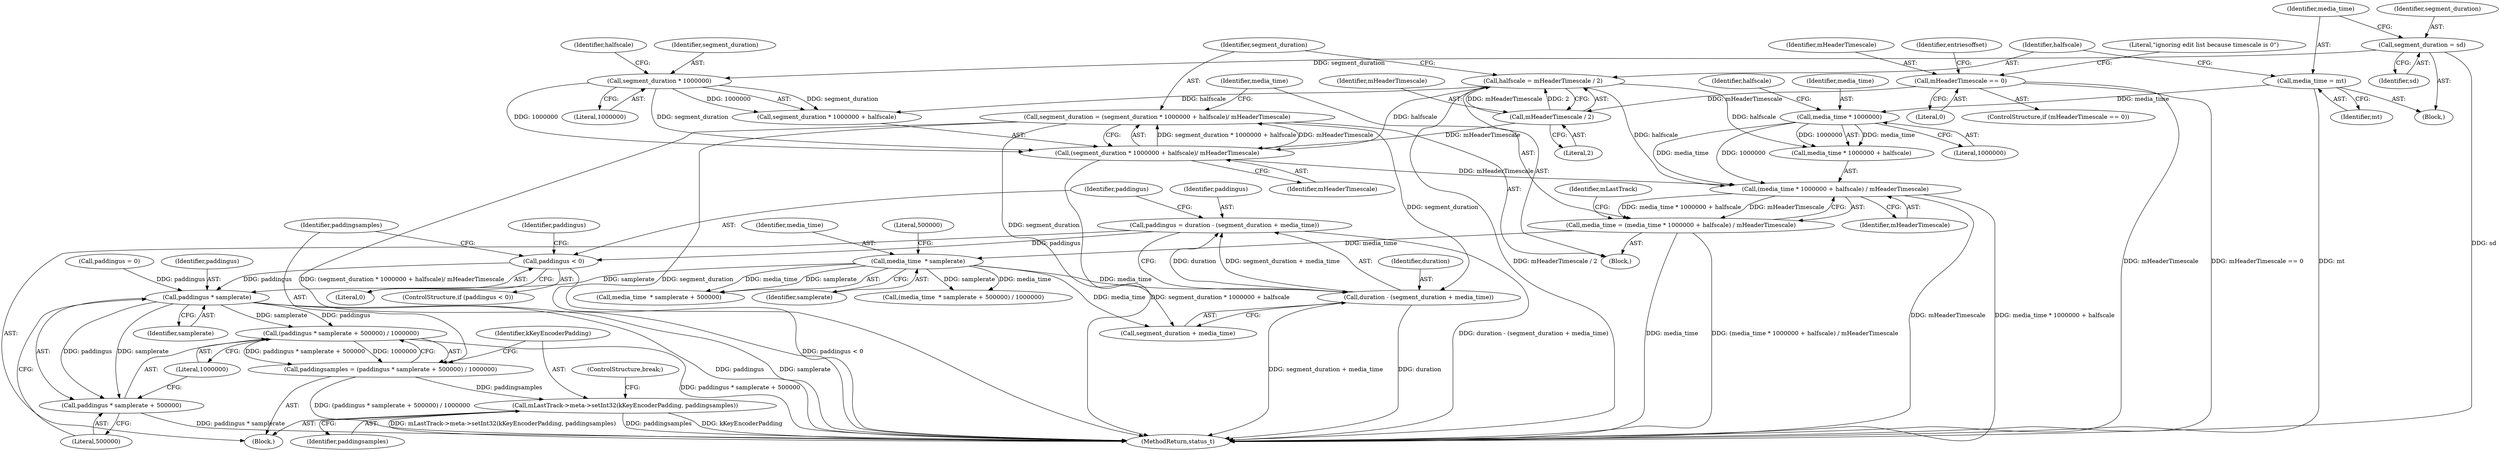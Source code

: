 digraph "0_Android_463a6f807e187828442949d1924e143cf07778c6@integer" {
"1000768" [label="(Call,paddingus = duration - (segment_duration + media_time))"];
"1000770" [label="(Call,duration - (segment_duration + media_time))"];
"1000717" [label="(Call,segment_duration = (segment_duration * 1000000 + halfscale)/ mHeaderTimescale)"];
"1000719" [label="(Call,(segment_duration * 1000000 + halfscale)/ mHeaderTimescale)"];
"1000721" [label="(Call,segment_duration * 1000000)"];
"1000701" [label="(Call,segment_duration = sd)"];
"1000712" [label="(Call,halfscale = mHeaderTimescale / 2)"];
"1000714" [label="(Call,mHeaderTimescale / 2)"];
"1000634" [label="(Call,mHeaderTimescale == 0)"];
"1000759" [label="(Call,media_time  * samplerate)"];
"1000726" [label="(Call,media_time = (media_time * 1000000 + halfscale) / mHeaderTimescale)"];
"1000728" [label="(Call,(media_time * 1000000 + halfscale) / mHeaderTimescale)"];
"1000730" [label="(Call,media_time * 1000000)"];
"1000704" [label="(Call,media_time = mt)"];
"1000776" [label="(Call,paddingus < 0)"];
"1000788" [label="(Call,paddingus * samplerate)"];
"1000786" [label="(Call,(paddingus * samplerate + 500000) / 1000000)"];
"1000784" [label="(Call,paddingsamples = (paddingus * samplerate + 500000) / 1000000)"];
"1000793" [label="(Call,mLastTrack->meta->setInt32(kKeyEncoderPadding, paddingsamples))"];
"1000787" [label="(Call,paddingus * samplerate + 500000)"];
"1000786" [label="(Call,(paddingus * samplerate + 500000) / 1000000)"];
"1000753" [label="(Block,)"];
"1000679" [label="(Block,)"];
"1000761" [label="(Identifier,samplerate)"];
"1000718" [label="(Identifier,segment_duration)"];
"1000734" [label="(Identifier,mHeaderTimescale)"];
"1000732" [label="(Literal,1000000)"];
"1000758" [label="(Call,media_time  * samplerate + 500000)"];
"1000769" [label="(Identifier,paddingus)"];
"1000636" [label="(Literal,0)"];
"1000795" [label="(Identifier,paddingsamples)"];
"1000784" [label="(Call,paddingsamples = (paddingus * samplerate + 500000) / 1000000)"];
"1000770" [label="(Call,duration - (segment_duration + media_time))"];
"1000703" [label="(Identifier,sd)"];
"1000719" [label="(Call,(segment_duration * 1000000 + halfscale)/ mHeaderTimescale)"];
"1000777" [label="(Identifier,paddingus)"];
"1000727" [label="(Identifier,media_time)"];
"1000641" [label="(Block,)"];
"1000722" [label="(Identifier,segment_duration)"];
"1000724" [label="(Identifier,halfscale)"];
"1000706" [label="(Identifier,mt)"];
"1000768" [label="(Call,paddingus = duration - (segment_duration + media_time))"];
"1000714" [label="(Call,mHeaderTimescale / 2)"];
"1000788" [label="(Call,paddingus * samplerate)"];
"1000760" [label="(Identifier,media_time)"];
"1000730" [label="(Call,media_time * 1000000)"];
"1000780" [label="(Call,paddingus = 0)"];
"1000728" [label="(Call,(media_time * 1000000 + halfscale) / mHeaderTimescale)"];
"1000757" [label="(Call,(media_time  * samplerate + 500000) / 1000000)"];
"1000712" [label="(Call,halfscale = mHeaderTimescale / 2)"];
"1000723" [label="(Literal,1000000)"];
"1000726" [label="(Call,media_time = (media_time * 1000000 + halfscale) / mHeaderTimescale)"];
"1000785" [label="(Identifier,paddingsamples)"];
"1000731" [label="(Identifier,media_time)"];
"1000796" [label="(ControlStructure,break;)"];
"1000776" [label="(Call,paddingus < 0)"];
"1000644" [label="(Identifier,entriesoffset)"];
"1000790" [label="(Identifier,samplerate)"];
"1000771" [label="(Identifier,duration)"];
"1000704" [label="(Call,media_time = mt)"];
"1000715" [label="(Identifier,mHeaderTimescale)"];
"1000739" [label="(Identifier,mLastTrack)"];
"1000792" [label="(Literal,1000000)"];
"1000762" [label="(Literal,500000)"];
"1000781" [label="(Identifier,paddingus)"];
"1000775" [label="(ControlStructure,if (paddingus < 0))"];
"1000787" [label="(Call,paddingus * samplerate + 500000)"];
"1000717" [label="(Call,segment_duration = (segment_duration * 1000000 + halfscale)/ mHeaderTimescale)"];
"1000716" [label="(Literal,2)"];
"1000721" [label="(Call,segment_duration * 1000000)"];
"1000639" [label="(Literal,\"ignoring edit list because timescale is 0\")"];
"1000772" [label="(Call,segment_duration + media_time)"];
"1000791" [label="(Literal,500000)"];
"1000733" [label="(Identifier,halfscale)"];
"1000794" [label="(Identifier,kKeyEncoderPadding)"];
"1002911" [label="(MethodReturn,status_t)"];
"1000793" [label="(Call,mLastTrack->meta->setInt32(kKeyEncoderPadding, paddingsamples))"];
"1000789" [label="(Identifier,paddingus)"];
"1000635" [label="(Identifier,mHeaderTimescale)"];
"1000701" [label="(Call,segment_duration = sd)"];
"1000702" [label="(Identifier,segment_duration)"];
"1000713" [label="(Identifier,halfscale)"];
"1000633" [label="(ControlStructure,if (mHeaderTimescale == 0))"];
"1000720" [label="(Call,segment_duration * 1000000 + halfscale)"];
"1000725" [label="(Identifier,mHeaderTimescale)"];
"1000634" [label="(Call,mHeaderTimescale == 0)"];
"1000705" [label="(Identifier,media_time)"];
"1000778" [label="(Literal,0)"];
"1000759" [label="(Call,media_time  * samplerate)"];
"1000729" [label="(Call,media_time * 1000000 + halfscale)"];
"1000768" -> "1000753"  [label="AST: "];
"1000768" -> "1000770"  [label="CFG: "];
"1000769" -> "1000768"  [label="AST: "];
"1000770" -> "1000768"  [label="AST: "];
"1000777" -> "1000768"  [label="CFG: "];
"1000768" -> "1002911"  [label="DDG: duration - (segment_duration + media_time)"];
"1000770" -> "1000768"  [label="DDG: duration"];
"1000770" -> "1000768"  [label="DDG: segment_duration + media_time"];
"1000768" -> "1000776"  [label="DDG: paddingus"];
"1000770" -> "1000772"  [label="CFG: "];
"1000771" -> "1000770"  [label="AST: "];
"1000772" -> "1000770"  [label="AST: "];
"1000770" -> "1002911"  [label="DDG: segment_duration + media_time"];
"1000770" -> "1002911"  [label="DDG: duration"];
"1000717" -> "1000770"  [label="DDG: segment_duration"];
"1000759" -> "1000770"  [label="DDG: media_time"];
"1000717" -> "1000641"  [label="AST: "];
"1000717" -> "1000719"  [label="CFG: "];
"1000718" -> "1000717"  [label="AST: "];
"1000719" -> "1000717"  [label="AST: "];
"1000727" -> "1000717"  [label="CFG: "];
"1000717" -> "1002911"  [label="DDG: (segment_duration * 1000000 + halfscale)/ mHeaderTimescale"];
"1000717" -> "1002911"  [label="DDG: segment_duration"];
"1000719" -> "1000717"  [label="DDG: segment_duration * 1000000 + halfscale"];
"1000719" -> "1000717"  [label="DDG: mHeaderTimescale"];
"1000717" -> "1000772"  [label="DDG: segment_duration"];
"1000719" -> "1000725"  [label="CFG: "];
"1000720" -> "1000719"  [label="AST: "];
"1000725" -> "1000719"  [label="AST: "];
"1000719" -> "1002911"  [label="DDG: segment_duration * 1000000 + halfscale"];
"1000721" -> "1000719"  [label="DDG: segment_duration"];
"1000721" -> "1000719"  [label="DDG: 1000000"];
"1000712" -> "1000719"  [label="DDG: halfscale"];
"1000714" -> "1000719"  [label="DDG: mHeaderTimescale"];
"1000719" -> "1000728"  [label="DDG: mHeaderTimescale"];
"1000721" -> "1000720"  [label="AST: "];
"1000721" -> "1000723"  [label="CFG: "];
"1000722" -> "1000721"  [label="AST: "];
"1000723" -> "1000721"  [label="AST: "];
"1000724" -> "1000721"  [label="CFG: "];
"1000721" -> "1000720"  [label="DDG: segment_duration"];
"1000721" -> "1000720"  [label="DDG: 1000000"];
"1000701" -> "1000721"  [label="DDG: segment_duration"];
"1000701" -> "1000679"  [label="AST: "];
"1000701" -> "1000703"  [label="CFG: "];
"1000702" -> "1000701"  [label="AST: "];
"1000703" -> "1000701"  [label="AST: "];
"1000705" -> "1000701"  [label="CFG: "];
"1000701" -> "1002911"  [label="DDG: sd"];
"1000712" -> "1000641"  [label="AST: "];
"1000712" -> "1000714"  [label="CFG: "];
"1000713" -> "1000712"  [label="AST: "];
"1000714" -> "1000712"  [label="AST: "];
"1000718" -> "1000712"  [label="CFG: "];
"1000712" -> "1002911"  [label="DDG: mHeaderTimescale / 2"];
"1000714" -> "1000712"  [label="DDG: mHeaderTimescale"];
"1000714" -> "1000712"  [label="DDG: 2"];
"1000712" -> "1000720"  [label="DDG: halfscale"];
"1000712" -> "1000728"  [label="DDG: halfscale"];
"1000712" -> "1000729"  [label="DDG: halfscale"];
"1000714" -> "1000716"  [label="CFG: "];
"1000715" -> "1000714"  [label="AST: "];
"1000716" -> "1000714"  [label="AST: "];
"1000634" -> "1000714"  [label="DDG: mHeaderTimescale"];
"1000634" -> "1000633"  [label="AST: "];
"1000634" -> "1000636"  [label="CFG: "];
"1000635" -> "1000634"  [label="AST: "];
"1000636" -> "1000634"  [label="AST: "];
"1000639" -> "1000634"  [label="CFG: "];
"1000644" -> "1000634"  [label="CFG: "];
"1000634" -> "1002911"  [label="DDG: mHeaderTimescale"];
"1000634" -> "1002911"  [label="DDG: mHeaderTimescale == 0"];
"1000759" -> "1000758"  [label="AST: "];
"1000759" -> "1000761"  [label="CFG: "];
"1000760" -> "1000759"  [label="AST: "];
"1000761" -> "1000759"  [label="AST: "];
"1000762" -> "1000759"  [label="CFG: "];
"1000759" -> "1000757"  [label="DDG: media_time"];
"1000759" -> "1000757"  [label="DDG: samplerate"];
"1000759" -> "1000758"  [label="DDG: media_time"];
"1000759" -> "1000758"  [label="DDG: samplerate"];
"1000726" -> "1000759"  [label="DDG: media_time"];
"1000759" -> "1000772"  [label="DDG: media_time"];
"1000759" -> "1000788"  [label="DDG: samplerate"];
"1000726" -> "1000641"  [label="AST: "];
"1000726" -> "1000728"  [label="CFG: "];
"1000727" -> "1000726"  [label="AST: "];
"1000728" -> "1000726"  [label="AST: "];
"1000739" -> "1000726"  [label="CFG: "];
"1000726" -> "1002911"  [label="DDG: media_time"];
"1000726" -> "1002911"  [label="DDG: (media_time * 1000000 + halfscale) / mHeaderTimescale"];
"1000728" -> "1000726"  [label="DDG: media_time * 1000000 + halfscale"];
"1000728" -> "1000726"  [label="DDG: mHeaderTimescale"];
"1000728" -> "1000734"  [label="CFG: "];
"1000729" -> "1000728"  [label="AST: "];
"1000734" -> "1000728"  [label="AST: "];
"1000728" -> "1002911"  [label="DDG: mHeaderTimescale"];
"1000728" -> "1002911"  [label="DDG: media_time * 1000000 + halfscale"];
"1000730" -> "1000728"  [label="DDG: media_time"];
"1000730" -> "1000728"  [label="DDG: 1000000"];
"1000730" -> "1000729"  [label="AST: "];
"1000730" -> "1000732"  [label="CFG: "];
"1000731" -> "1000730"  [label="AST: "];
"1000732" -> "1000730"  [label="AST: "];
"1000733" -> "1000730"  [label="CFG: "];
"1000730" -> "1000729"  [label="DDG: media_time"];
"1000730" -> "1000729"  [label="DDG: 1000000"];
"1000704" -> "1000730"  [label="DDG: media_time"];
"1000704" -> "1000679"  [label="AST: "];
"1000704" -> "1000706"  [label="CFG: "];
"1000705" -> "1000704"  [label="AST: "];
"1000706" -> "1000704"  [label="AST: "];
"1000713" -> "1000704"  [label="CFG: "];
"1000704" -> "1002911"  [label="DDG: mt"];
"1000776" -> "1000775"  [label="AST: "];
"1000776" -> "1000778"  [label="CFG: "];
"1000777" -> "1000776"  [label="AST: "];
"1000778" -> "1000776"  [label="AST: "];
"1000781" -> "1000776"  [label="CFG: "];
"1000785" -> "1000776"  [label="CFG: "];
"1000776" -> "1002911"  [label="DDG: paddingus < 0"];
"1000776" -> "1000788"  [label="DDG: paddingus"];
"1000788" -> "1000787"  [label="AST: "];
"1000788" -> "1000790"  [label="CFG: "];
"1000789" -> "1000788"  [label="AST: "];
"1000790" -> "1000788"  [label="AST: "];
"1000791" -> "1000788"  [label="CFG: "];
"1000788" -> "1002911"  [label="DDG: paddingus"];
"1000788" -> "1002911"  [label="DDG: samplerate"];
"1000788" -> "1000786"  [label="DDG: paddingus"];
"1000788" -> "1000786"  [label="DDG: samplerate"];
"1000788" -> "1000787"  [label="DDG: paddingus"];
"1000788" -> "1000787"  [label="DDG: samplerate"];
"1000780" -> "1000788"  [label="DDG: paddingus"];
"1000786" -> "1000784"  [label="AST: "];
"1000786" -> "1000792"  [label="CFG: "];
"1000787" -> "1000786"  [label="AST: "];
"1000792" -> "1000786"  [label="AST: "];
"1000784" -> "1000786"  [label="CFG: "];
"1000786" -> "1002911"  [label="DDG: paddingus * samplerate + 500000"];
"1000786" -> "1000784"  [label="DDG: paddingus * samplerate + 500000"];
"1000786" -> "1000784"  [label="DDG: 1000000"];
"1000784" -> "1000753"  [label="AST: "];
"1000785" -> "1000784"  [label="AST: "];
"1000794" -> "1000784"  [label="CFG: "];
"1000784" -> "1002911"  [label="DDG: (paddingus * samplerate + 500000) / 1000000"];
"1000784" -> "1000793"  [label="DDG: paddingsamples"];
"1000793" -> "1000753"  [label="AST: "];
"1000793" -> "1000795"  [label="CFG: "];
"1000794" -> "1000793"  [label="AST: "];
"1000795" -> "1000793"  [label="AST: "];
"1000796" -> "1000793"  [label="CFG: "];
"1000793" -> "1002911"  [label="DDG: mLastTrack->meta->setInt32(kKeyEncoderPadding, paddingsamples)"];
"1000793" -> "1002911"  [label="DDG: paddingsamples"];
"1000793" -> "1002911"  [label="DDG: kKeyEncoderPadding"];
"1000787" -> "1000791"  [label="CFG: "];
"1000791" -> "1000787"  [label="AST: "];
"1000792" -> "1000787"  [label="CFG: "];
"1000787" -> "1002911"  [label="DDG: paddingus * samplerate"];
}
